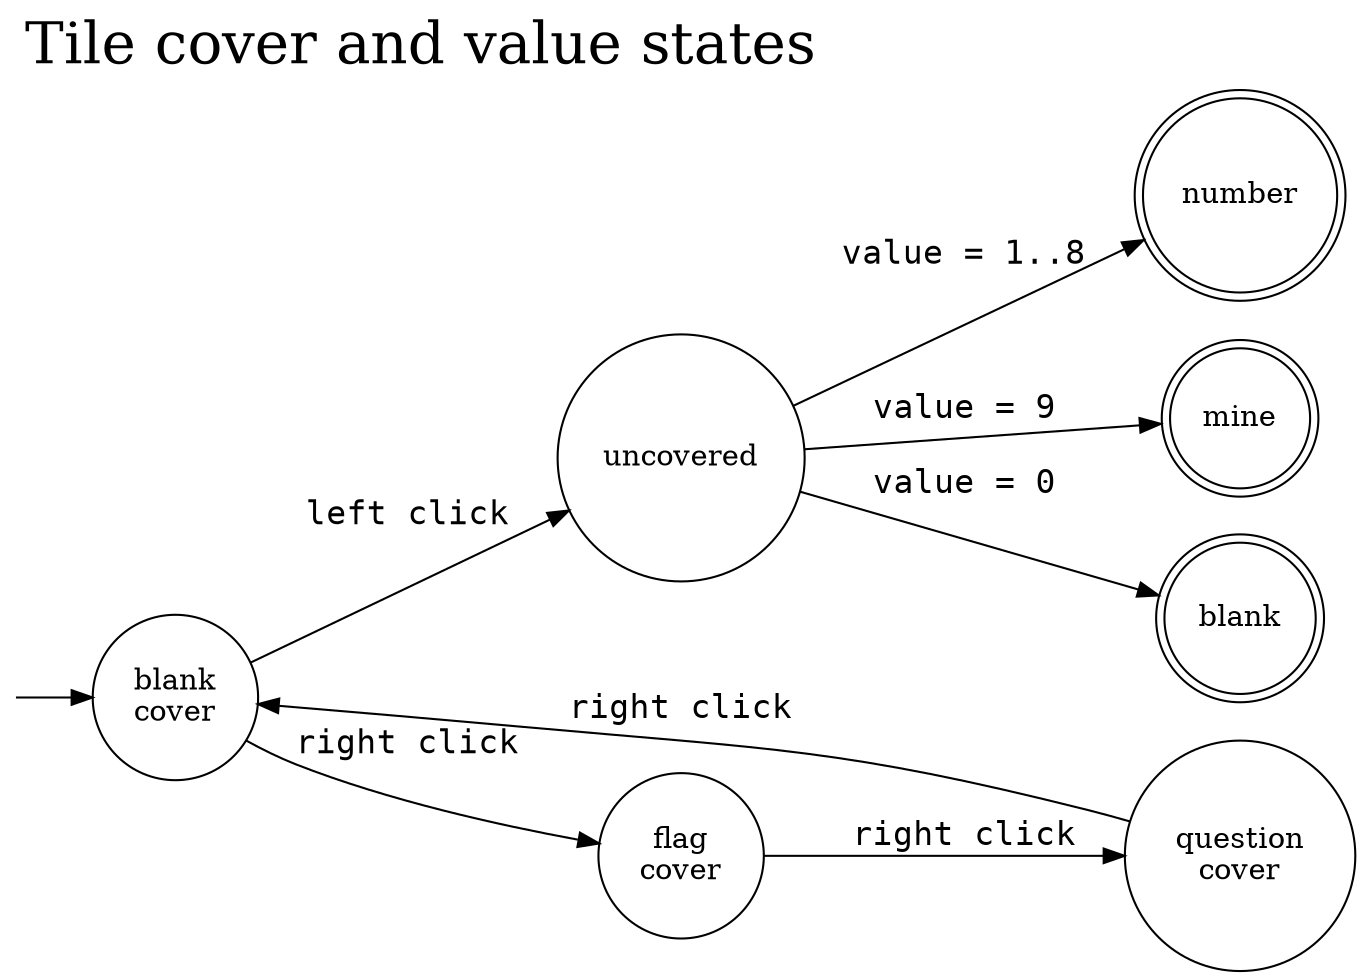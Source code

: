 digraph "Tile cover and value" {
	label= <<font point-size='28'>Tile cover and value states</font>>;
    labelloc=top;
    labeljust=left;
   rankdir=LR;
	size="10,10"
   { node [shape=point style=invis] start }
   { node [shape=circle] "blank\ncover" "flag\ncover" "question\ncover" uncovered}
   { node [shape=doublecircle] blank number mine }
	start -> "blank\ncover";
	"blank\ncover" -> "flag\ncover" [fontname=Courier fontsize=16 label="right click"];
	"flag\ncover" -> "question\ncover" [fontname=Courier fontsize=16 label="right click"];
	"question\ncover" -> "blank\ncover" [fontname=Courier fontsize=16 label="right click"];
	"blank\ncover" -> uncovered [fontname=Courier fontsize=16 label="left click"];
	uncovered -> blank [fontname=Courier fontsize=16 label="value = 0"];
	uncovered -> number [fontname=Courier fontsize=16 label="value = 1..8"];
	uncovered -> mine [fontname=Courier fontsize=16 label="value = 9"];
}